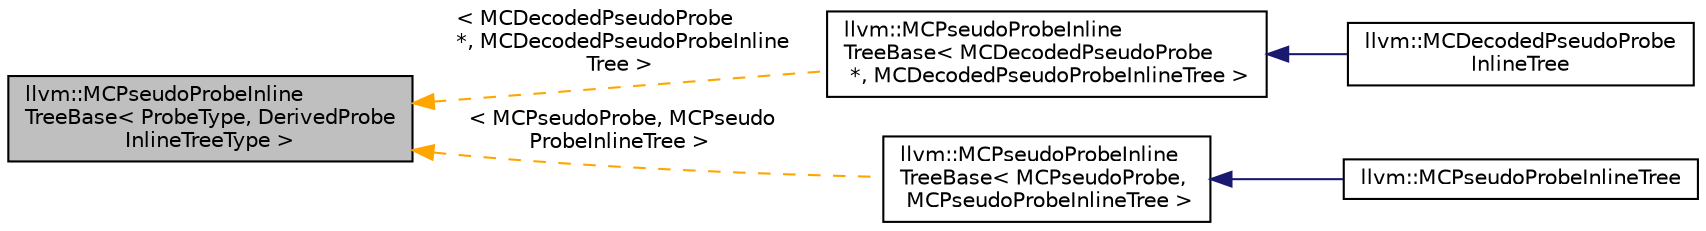 digraph "llvm::MCPseudoProbeInlineTreeBase&lt; ProbeType, DerivedProbeInlineTreeType &gt;"
{
 // LATEX_PDF_SIZE
  bgcolor="transparent";
  edge [fontname="Helvetica",fontsize="10",labelfontname="Helvetica",labelfontsize="10"];
  node [fontname="Helvetica",fontsize="10",shape=record];
  rankdir="LR";
  Node1 [label="llvm::MCPseudoProbeInline\lTreeBase\< ProbeType, DerivedProbe\lInlineTreeType \>",height=0.2,width=0.4,color="black", fillcolor="grey75", style="filled", fontcolor="black",tooltip=" "];
  Node1 -> Node2 [dir="back",color="orange",fontsize="10",style="dashed",label=" \< MCDecodedPseudoProbe\l *, MCDecodedPseudoProbeInline\lTree \>" ,fontname="Helvetica"];
  Node2 [label="llvm::MCPseudoProbeInline\lTreeBase\< MCDecodedPseudoProbe\l *, MCDecodedPseudoProbeInlineTree \>",height=0.2,width=0.4,color="black",URL="$classllvm_1_1MCPseudoProbeInlineTreeBase.html",tooltip=" "];
  Node2 -> Node3 [dir="back",color="midnightblue",fontsize="10",style="solid",fontname="Helvetica"];
  Node3 [label="llvm::MCDecodedPseudoProbe\lInlineTree",height=0.2,width=0.4,color="black",URL="$classllvm_1_1MCDecodedPseudoProbeInlineTree.html",tooltip=" "];
  Node1 -> Node4 [dir="back",color="orange",fontsize="10",style="dashed",label=" \< MCPseudoProbe, MCPseudo\lProbeInlineTree \>" ,fontname="Helvetica"];
  Node4 [label="llvm::MCPseudoProbeInline\lTreeBase\< MCPseudoProbe,\l MCPseudoProbeInlineTree \>",height=0.2,width=0.4,color="black",URL="$classllvm_1_1MCPseudoProbeInlineTreeBase.html",tooltip=" "];
  Node4 -> Node5 [dir="back",color="midnightblue",fontsize="10",style="solid",fontname="Helvetica"];
  Node5 [label="llvm::MCPseudoProbeInlineTree",height=0.2,width=0.4,color="black",URL="$classllvm_1_1MCPseudoProbeInlineTree.html",tooltip=" "];
}
